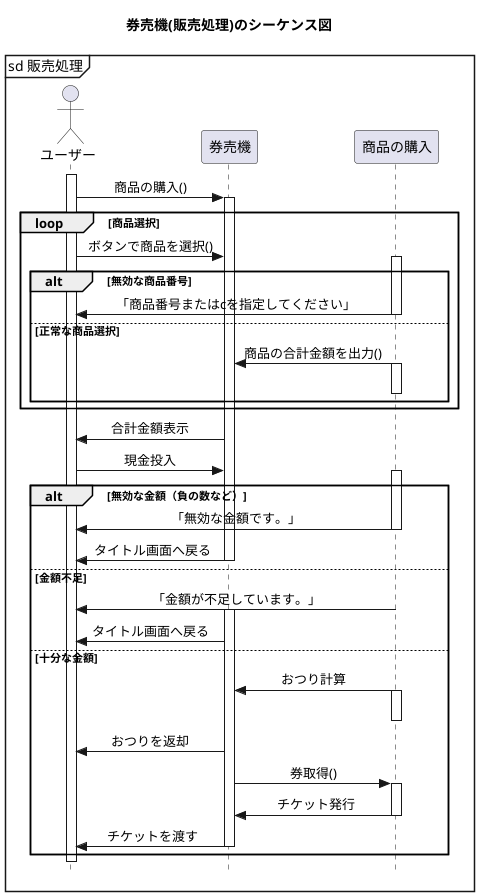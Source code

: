 @startuml 券売機(販売処理)のシーケンス図
title 券売機(販売処理)のシーケンス図
hide footbox
skinparam style strictuml
skinparam sequenceMessageAlign center
Actor ユーザー as user
participant "券売機" as ticket_vending_machine
participant "商品の購入" as purchasing_products
activate user
    user -> ticket_vending_machine: 商品の購入()
    activate ticket_vending_machine
    loop 商品選択
        user -> ticket_vending_machine: ボタンで商品を選択()
        activate purchasing_products
        alt 無効な商品番号
            purchasing_products -> user: 「商品番号またはcを指定してください」
            deactivate purchasing_products
        else 正常な商品選択
            purchasing_products -> ticket_vending_machine: 商品の合計金額を出力()
            activate purchasing_products
            deactivate purchasing_products
            deactivate purchasing_products
        end alt
    end loop
    ticket_vending_machine -> user: 合計金額表示
    user -> ticket_vending_machine: 現金投入
    activate purchasing_products
    alt 無効な金額（負の数など）
        purchasing_products -> user: 「無効な金額です。」
        deactivate purchasing_products
        ticket_vending_machine -> user: タイトル画面へ戻る
        deactivate ticket_vending_machine
    else 金額不足
        purchasing_products -> user: 「金額が不足しています。」
        deactivate purchasing_products
        activate ticket_vending_machine
        ticket_vending_machine -> user: タイトル画面へ戻る
    else 十分な金額
        purchasing_products -> ticket_vending_machine: おつり計算
        activate purchasing_products
        deactivate purchasing_products
        deactivate purchasing_products
        ticket_vending_machine -> user: おつりを返却
        ticket_vending_machine -> purchasing_products: 券取得()
        activate purchasing_products
        purchasing_products -> ticket_vending_machine: チケット発行
        deactivate purchasing_products
        ticket_vending_machine -> user: チケットを渡す
        deactivate ticket_vending_machine
        deactivate ticket_vending_machine
    end alt
deactivate user
mainframe sd 販売処理
@enduml